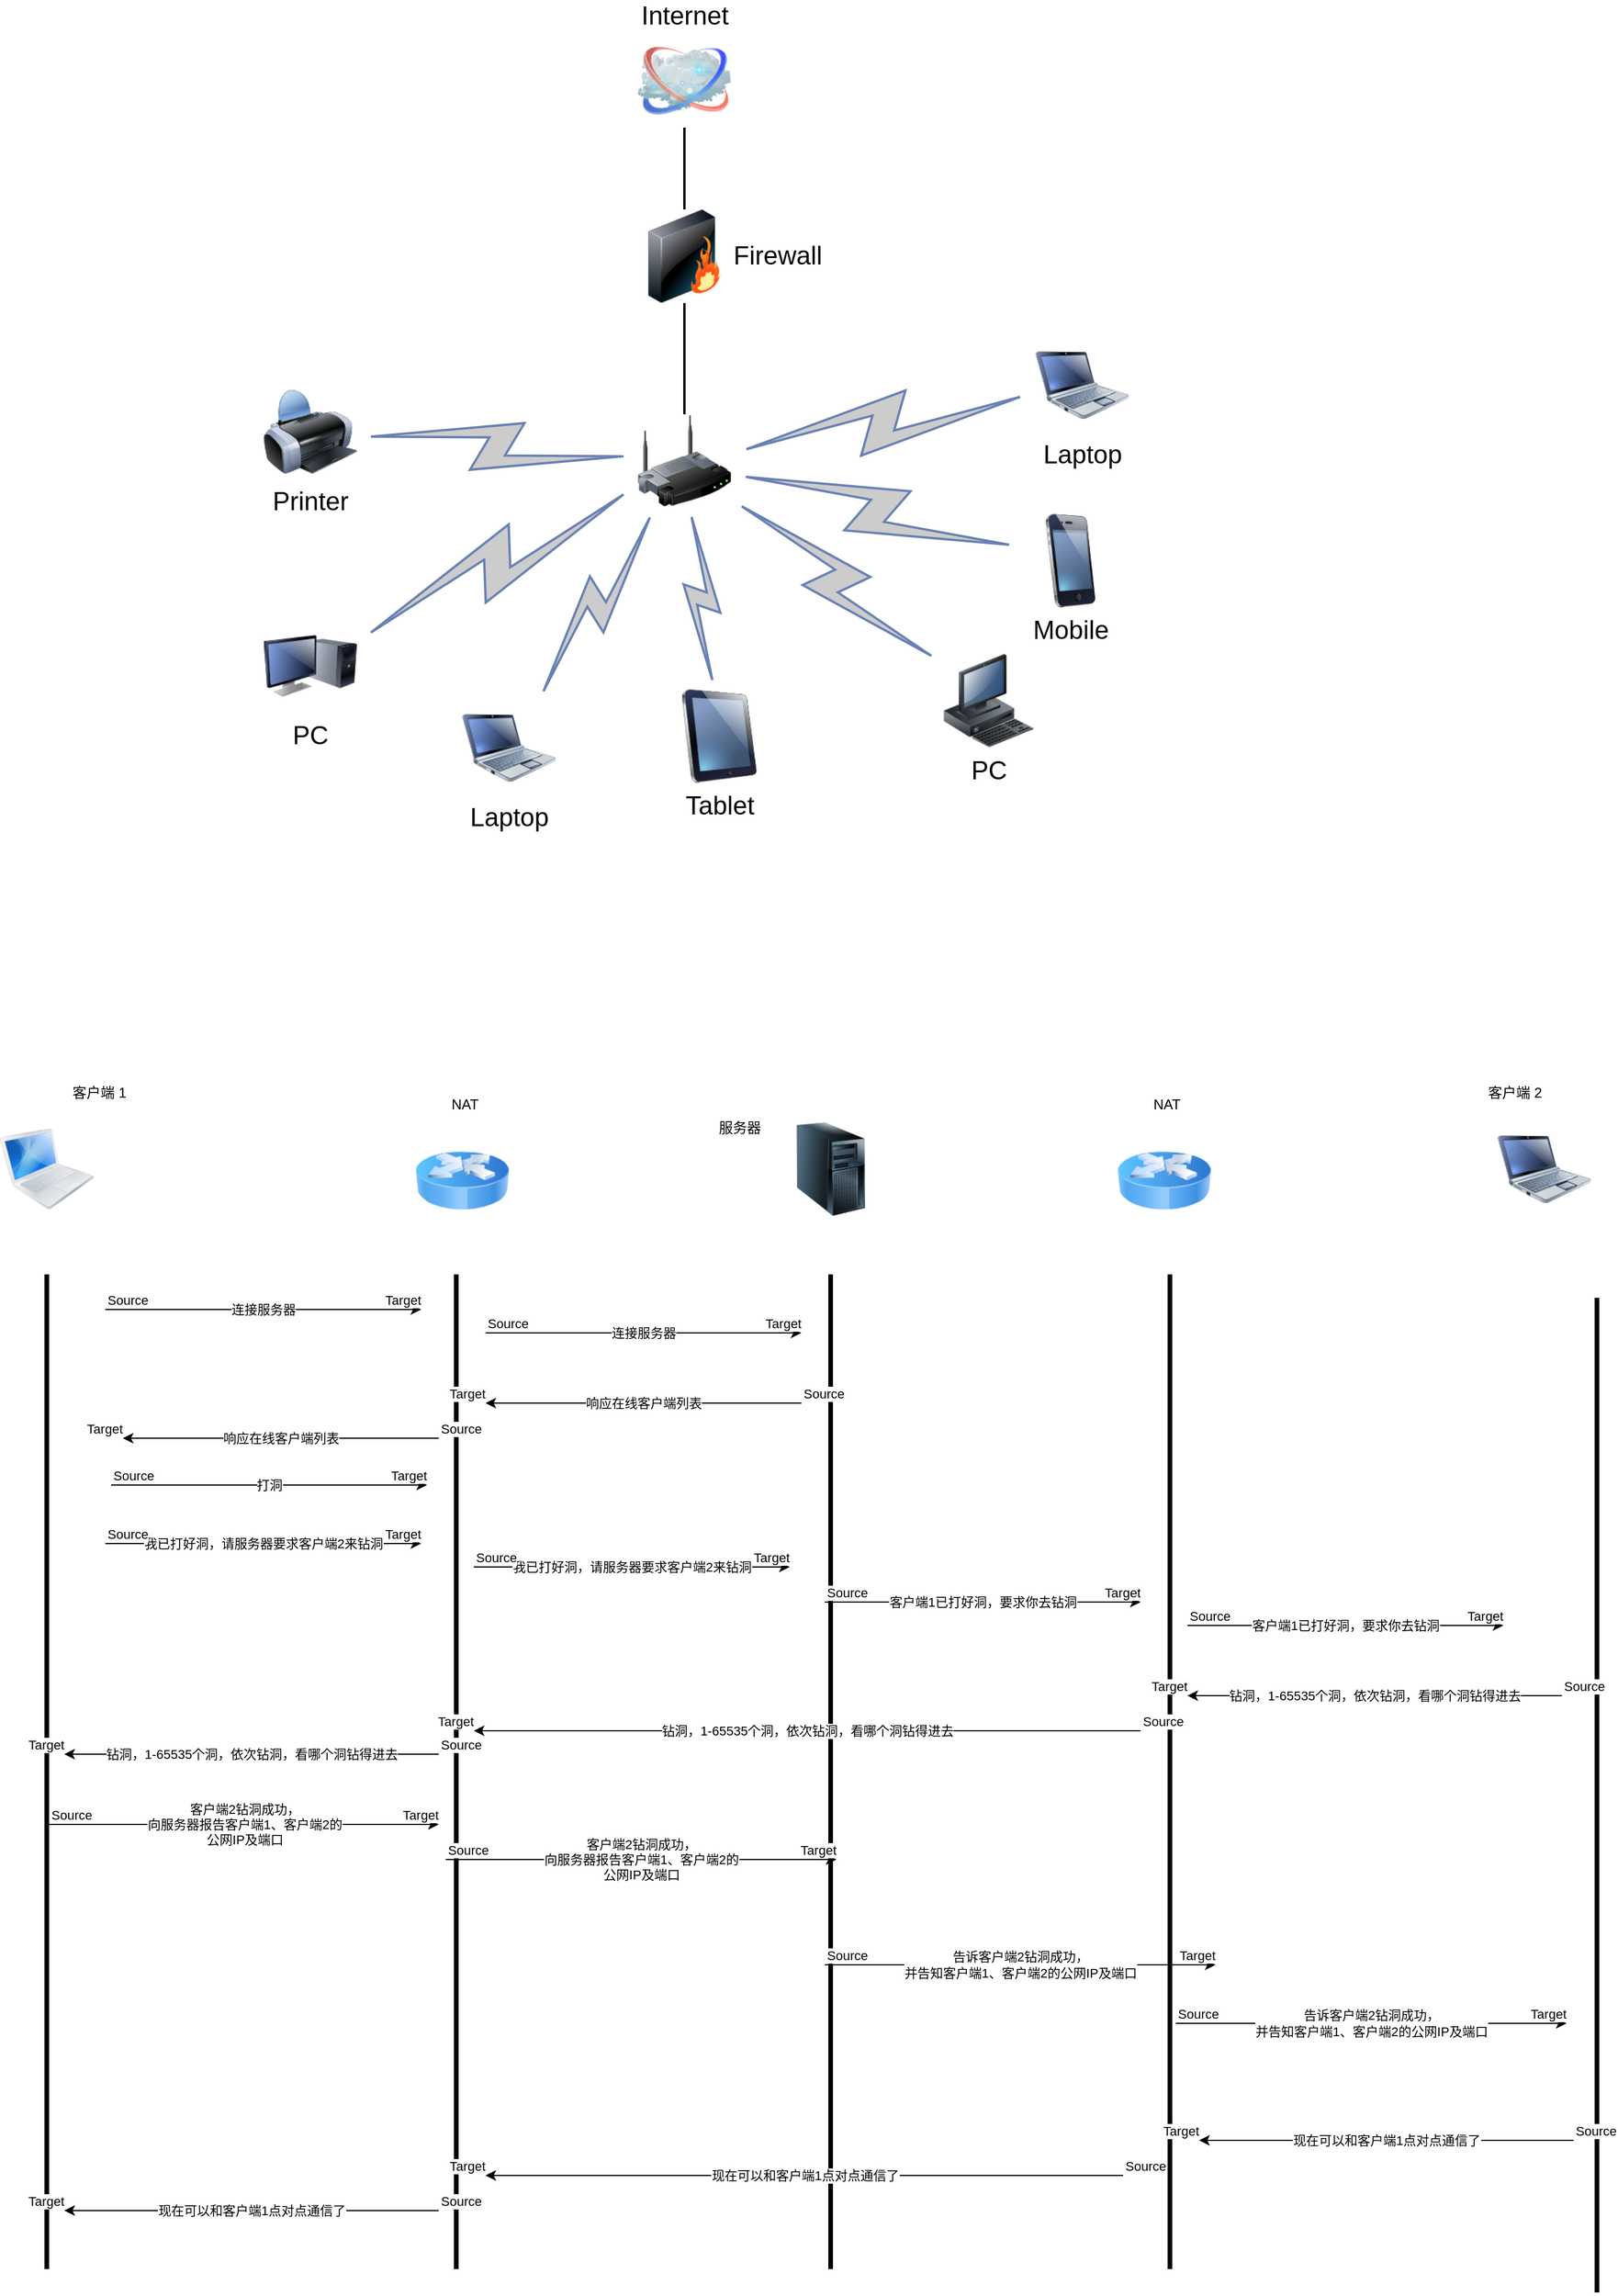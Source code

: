 <mxfile version="15.7.3" type="github">
  <diagram name="Page-1" id="55a83fd1-7818-8e21-69c5-c3457e3827bb">
    <mxGraphModel dx="2138" dy="579" grid="1" gridSize="10" guides="1" tooltips="1" connect="1" arrows="1" fold="1" page="1" pageScale="1" pageWidth="1100" pageHeight="850" background="none" math="0" shadow="0">
      <root>
        <mxCell id="0" />
        <mxCell id="1" parent="0" />
        <mxCell id="69ecfefc5c41e42c-18" style="edgeStyle=none;rounded=0;html=1;labelBackgroundColor=none;endArrow=none;strokeWidth=2;fontFamily=Verdana;fontSize=22" parent="1" source="69ecfefc5c41e42c-1" target="69ecfefc5c41e42c-3" edge="1">
          <mxGeometry relative="1" as="geometry" />
        </mxCell>
        <mxCell id="69ecfefc5c41e42c-1" value="" style="image;html=1;labelBackgroundColor=#ffffff;image=img/lib/clip_art/networking/Wireless_Router_128x128.png;rounded=1;shadow=0;comic=0;strokeWidth=2;fontSize=22" parent="1" vertex="1">
          <mxGeometry x="470" y="465" width="80" height="80" as="geometry" />
        </mxCell>
        <mxCell id="69ecfefc5c41e42c-2" value="Internet" style="image;html=1;labelBackgroundColor=#ffffff;image=img/lib/clip_art/networking/Cloud_128x128.png;rounded=1;shadow=0;comic=0;strokeWidth=2;fontSize=22;labelPosition=center;verticalLabelPosition=top;align=center;verticalAlign=bottom;" parent="1" vertex="1">
          <mxGeometry x="470" y="140" width="80" height="80" as="geometry" />
        </mxCell>
        <mxCell id="69ecfefc5c41e42c-19" style="edgeStyle=none;rounded=0;html=1;labelBackgroundColor=none;endArrow=none;strokeWidth=2;fontFamily=Verdana;fontSize=22" parent="1" source="69ecfefc5c41e42c-3" target="69ecfefc5c41e42c-2" edge="1">
          <mxGeometry relative="1" as="geometry" />
        </mxCell>
        <mxCell id="69ecfefc5c41e42c-3" value="Firewall" style="image;html=1;labelBackgroundColor=#ffffff;image=img/lib/clip_art/networking/Firewall_128x128.png;rounded=1;shadow=0;comic=0;strokeWidth=2;fontSize=22;labelPosition=right;verticalLabelPosition=middle;align=left;verticalAlign=middle;" parent="1" vertex="1">
          <mxGeometry x="470" y="290" width="80" height="80" as="geometry" />
        </mxCell>
        <mxCell id="69ecfefc5c41e42c-4" value="Tablet" style="image;html=1;labelBackgroundColor=#ffffff;image=img/lib/clip_art/computers/iPad_128x128.png;rounded=1;shadow=0;comic=0;strokeWidth=2;fontSize=22" parent="1" vertex="1">
          <mxGeometry x="500" y="700" width="80" height="80" as="geometry" />
        </mxCell>
        <mxCell id="69ecfefc5c41e42c-5" value="PC" style="image;html=1;labelBackgroundColor=#ffffff;image=img/lib/clip_art/computers/Monitor_Tower_128x128.png;rounded=1;shadow=0;comic=0;strokeWidth=2;fontSize=22" parent="1" vertex="1">
          <mxGeometry x="150" y="640" width="80" height="80" as="geometry" />
        </mxCell>
        <mxCell id="69ecfefc5c41e42c-6" value="Printer" style="image;html=1;labelBackgroundColor=#ffffff;image=img/lib/clip_art/computers/Printer_128x128.png;rounded=1;shadow=0;comic=0;strokeWidth=2;fontSize=22" parent="1" vertex="1">
          <mxGeometry x="150" y="440" width="80" height="80" as="geometry" />
        </mxCell>
        <mxCell id="69ecfefc5c41e42c-7" value="PC" style="image;html=1;labelBackgroundColor=#ffffff;image=img/lib/clip_art/computers/Workstation_128x128.png;rounded=1;shadow=0;comic=0;strokeWidth=2;fontSize=22" parent="1" vertex="1">
          <mxGeometry x="730" y="670" width="80" height="80" as="geometry" />
        </mxCell>
        <mxCell id="69ecfefc5c41e42c-8" value="Mobile" style="image;html=1;labelBackgroundColor=#ffffff;image=img/lib/clip_art/telecommunication/iPhone_128x128.png;rounded=1;shadow=0;comic=0;strokeWidth=2;fontSize=22" parent="1" vertex="1">
          <mxGeometry x="800" y="550" width="80" height="80" as="geometry" />
        </mxCell>
        <mxCell id="69ecfefc5c41e42c-9" value="Laptop" style="image;html=1;labelBackgroundColor=#ffffff;image=img/lib/clip_art/computers/Netbook_128x128.png;rounded=1;shadow=0;comic=0;strokeColor=#000000;strokeWidth=2;fillColor=#FFFFFF;fontSize=22;fontColor=#000000;" parent="1" vertex="1">
          <mxGeometry x="810" y="400" width="80" height="80" as="geometry" />
        </mxCell>
        <mxCell id="69ecfefc5c41e42c-10" value="Laptop" style="image;html=1;labelBackgroundColor=#ffffff;image=img/lib/clip_art/computers/Netbook_128x128.png;rounded=1;shadow=0;comic=0;strokeWidth=2;fontSize=22" parent="1" vertex="1">
          <mxGeometry x="320" y="710" width="80" height="80" as="geometry" />
        </mxCell>
        <mxCell id="69ecfefc5c41e42c-11" value="" style="html=1;fillColor=#CCCCCC;strokeColor=#6881B3;gradientColor=none;gradientDirection=north;strokeWidth=2;shape=mxgraph.networks.comm_link_edge;html=1;labelBackgroundColor=none;endArrow=none;fontFamily=Verdana;fontSize=22;fontColor=#000000;" parent="1" source="69ecfefc5c41e42c-6" target="69ecfefc5c41e42c-1" edge="1">
          <mxGeometry width="100" height="100" relative="1" as="geometry">
            <mxPoint x="300" y="390" as="sourcePoint" />
            <mxPoint x="400" y="290" as="targetPoint" />
          </mxGeometry>
        </mxCell>
        <mxCell id="69ecfefc5c41e42c-12" value="" style="html=1;fillColor=#CCCCCC;strokeColor=#6881B3;gradientColor=none;gradientDirection=north;strokeWidth=2;shape=mxgraph.networks.comm_link_edge;html=1;labelBackgroundColor=none;endArrow=none;fontFamily=Verdana;fontSize=22;fontColor=#000000;fontStyle=1" parent="1" source="69ecfefc5c41e42c-5" target="69ecfefc5c41e42c-1" edge="1">
          <mxGeometry width="100" height="100" relative="1" as="geometry">
            <mxPoint x="320" y="481.957" as="sourcePoint" />
            <mxPoint x="470" y="508.043" as="targetPoint" />
          </mxGeometry>
        </mxCell>
        <mxCell id="69ecfefc5c41e42c-13" value="" style="html=1;fillColor=#CCCCCC;strokeColor=#6881B3;gradientColor=none;gradientDirection=north;strokeWidth=2;shape=mxgraph.networks.comm_link_edge;html=1;labelBackgroundColor=none;endArrow=none;fontFamily=Verdana;fontSize=22;fontColor=#000000;" parent="1" source="69ecfefc5c41e42c-10" target="69ecfefc5c41e42c-1" edge="1">
          <mxGeometry width="100" height="100" relative="1" as="geometry">
            <mxPoint x="330" y="491.957" as="sourcePoint" />
            <mxPoint x="480" y="518.043" as="targetPoint" />
          </mxGeometry>
        </mxCell>
        <mxCell id="69ecfefc5c41e42c-14" value="" style="html=1;fillColor=#CCCCCC;strokeColor=#6881B3;gradientColor=none;gradientDirection=north;strokeWidth=2;shape=mxgraph.networks.comm_link_edge;html=1;labelBackgroundColor=none;endArrow=none;fontFamily=Verdana;fontSize=22;fontColor=#000000;" parent="1" source="69ecfefc5c41e42c-4" target="69ecfefc5c41e42c-1" edge="1">
          <mxGeometry width="100" height="100" relative="1" as="geometry">
            <mxPoint x="340" y="501.957" as="sourcePoint" />
            <mxPoint x="490" y="528.043" as="targetPoint" />
          </mxGeometry>
        </mxCell>
        <mxCell id="69ecfefc5c41e42c-15" value="" style="html=1;fillColor=#CCCCCC;strokeColor=#6881B3;gradientColor=none;gradientDirection=north;strokeWidth=2;shape=mxgraph.networks.comm_link_edge;html=1;labelBackgroundColor=none;endArrow=none;fontFamily=Verdana;fontSize=22;fontColor=#000000;" parent="1" source="69ecfefc5c41e42c-7" target="69ecfefc5c41e42c-1" edge="1">
          <mxGeometry width="100" height="100" relative="1" as="geometry">
            <mxPoint x="350" y="511.957" as="sourcePoint" />
            <mxPoint x="500" y="538.043" as="targetPoint" />
          </mxGeometry>
        </mxCell>
        <mxCell id="69ecfefc5c41e42c-16" value="" style="html=1;fillColor=#CCCCCC;strokeColor=#6881B3;gradientColor=none;gradientDirection=north;strokeWidth=2;shape=mxgraph.networks.comm_link_edge;html=1;labelBackgroundColor=none;endArrow=none;fontFamily=Verdana;fontSize=22;fontColor=#000000;" parent="1" source="69ecfefc5c41e42c-8" target="69ecfefc5c41e42c-1" edge="1">
          <mxGeometry width="100" height="100" relative="1" as="geometry">
            <mxPoint x="360" y="521.957" as="sourcePoint" />
            <mxPoint x="510" y="548.043" as="targetPoint" />
          </mxGeometry>
        </mxCell>
        <mxCell id="69ecfefc5c41e42c-17" value="" style="html=1;fillColor=#CCCCCC;strokeColor=#6881B3;gradientColor=none;gradientDirection=north;strokeWidth=2;shape=mxgraph.networks.comm_link_edge;html=1;labelBackgroundColor=none;endArrow=none;fontFamily=Verdana;fontSize=22;fontColor=#000000;" parent="1" source="69ecfefc5c41e42c-9" target="69ecfefc5c41e42c-1" edge="1">
          <mxGeometry width="100" height="100" relative="1" as="geometry">
            <mxPoint x="370" y="531.957" as="sourcePoint" />
            <mxPoint x="520" y="558.043" as="targetPoint" />
          </mxGeometry>
        </mxCell>
        <mxCell id="Lv90qYV1EOB2ra-l5W6n-3" value="" style="line;strokeWidth=4;direction=south;html=1;perimeter=backbonePerimeter;points=[];outlineConnect=0;" vertex="1" parent="1">
          <mxGeometry x="310" y="1200" width="10" height="850" as="geometry" />
        </mxCell>
        <mxCell id="Lv90qYV1EOB2ra-l5W6n-4" value="" style="line;strokeWidth=4;direction=south;html=1;perimeter=backbonePerimeter;points=[];outlineConnect=0;" vertex="1" parent="1">
          <mxGeometry x="630" y="1200" width="10" height="850" as="geometry" />
        </mxCell>
        <mxCell id="Lv90qYV1EOB2ra-l5W6n-5" value="" style="line;strokeWidth=4;direction=south;html=1;perimeter=backbonePerimeter;points=[];outlineConnect=0;" vertex="1" parent="1">
          <mxGeometry x="920" y="1200" width="10" height="850" as="geometry" />
        </mxCell>
        <mxCell id="Lv90qYV1EOB2ra-l5W6n-6" value="" style="image;html=1;image=img/lib/clip_art/computers/Server_Tower_128x128.png" vertex="1" parent="1">
          <mxGeometry x="595" y="1070" width="80" height="80" as="geometry" />
        </mxCell>
        <mxCell id="Lv90qYV1EOB2ra-l5W6n-7" value="" style="image;html=1;image=img/lib/clip_art/computers/MacBook_128x128.png" vertex="1" parent="1">
          <mxGeometry x="-75" y="1070" width="80" height="80" as="geometry" />
        </mxCell>
        <mxCell id="Lv90qYV1EOB2ra-l5W6n-8" value="" style="image;html=1;image=img/lib/clip_art/computers/Netbook_128x128.png" vertex="1" parent="1">
          <mxGeometry x="1205" y="1070" width="80" height="80" as="geometry" />
        </mxCell>
        <mxCell id="Lv90qYV1EOB2ra-l5W6n-9" value="服务&lt;span style=&quot;color: rgba(0 , 0 , 0 , 0) ; font-family: monospace ; font-size: 0px&quot;&gt;3CmxGraphModel%3E%3Croot%3E%3CmxCell%20id%3D%220%22%2F%3E%3CmxCell%20id%3D%221%22%20parent%3D%220%22%2F%3E%3CmxCell%20id%3D%222%22%20value%3D%22%22%20style%3D%22line%3BstrokeWidth%3D4%3Bdirection%3Dsouth%3Bhtml%3D1%3Bperimeter%3DbackbonePerimeter%3Bpoints%3D%5B%5D%3BoutlineConnect%3D0%3B%22%20vertex%3D%221%22%20parent%3D%221%22%3E%3CmxGeometry%20x%3D%22330%22%20y%3D%221000%22%20width%3D%2210%22%20height%3D%22850%22%20as%3D%22geometry%22%2F%3E%3C%2FmxCell%3E%3C%2Froot%3E%3C%2FmxGraphModel%3E&lt;/span&gt;器" style="text;html=1;strokeColor=none;fillColor=none;align=center;verticalAlign=middle;whiteSpace=wrap;rounded=0;" vertex="1" parent="1">
          <mxGeometry x="520" y="1060" width="75" height="30" as="geometry" />
        </mxCell>
        <mxCell id="Lv90qYV1EOB2ra-l5W6n-10" value="客户端 1" style="text;html=1;strokeColor=none;fillColor=none;align=center;verticalAlign=middle;whiteSpace=wrap;rounded=0;" vertex="1" parent="1">
          <mxGeometry x="-20" y="1030" width="60" height="30" as="geometry" />
        </mxCell>
        <mxCell id="Lv90qYV1EOB2ra-l5W6n-11" value="客户端 2" style="text;html=1;strokeColor=none;fillColor=none;align=center;verticalAlign=middle;whiteSpace=wrap;rounded=0;" vertex="1" parent="1">
          <mxGeometry x="1190" y="1030" width="60" height="30" as="geometry" />
        </mxCell>
        <mxCell id="Lv90qYV1EOB2ra-l5W6n-12" value="" style="endArrow=classic;html=1;rounded=0;" edge="1" parent="1">
          <mxGeometry relative="1" as="geometry">
            <mxPoint x="340" y="1250" as="sourcePoint" />
            <mxPoint x="610" y="1250" as="targetPoint" />
          </mxGeometry>
        </mxCell>
        <mxCell id="Lv90qYV1EOB2ra-l5W6n-13" value="连接服务器" style="edgeLabel;resizable=0;html=1;align=center;verticalAlign=middle;" connectable="0" vertex="1" parent="Lv90qYV1EOB2ra-l5W6n-12">
          <mxGeometry relative="1" as="geometry" />
        </mxCell>
        <mxCell id="Lv90qYV1EOB2ra-l5W6n-14" value="Source" style="edgeLabel;resizable=0;html=1;align=left;verticalAlign=bottom;" connectable="0" vertex="1" parent="Lv90qYV1EOB2ra-l5W6n-12">
          <mxGeometry x="-1" relative="1" as="geometry" />
        </mxCell>
        <mxCell id="Lv90qYV1EOB2ra-l5W6n-15" value="Target" style="edgeLabel;resizable=0;html=1;align=right;verticalAlign=bottom;" connectable="0" vertex="1" parent="Lv90qYV1EOB2ra-l5W6n-12">
          <mxGeometry x="1" relative="1" as="geometry" />
        </mxCell>
        <mxCell id="Lv90qYV1EOB2ra-l5W6n-16" value="" style="line;strokeWidth=4;direction=south;html=1;perimeter=backbonePerimeter;points=[];outlineConnect=0;" vertex="1" parent="1">
          <mxGeometry x="-40" y="1200" width="10" height="850" as="geometry" />
        </mxCell>
        <mxCell id="Lv90qYV1EOB2ra-l5W6n-17" value="" style="line;strokeWidth=4;direction=south;html=1;perimeter=backbonePerimeter;points=[];outlineConnect=0;" vertex="1" parent="1">
          <mxGeometry x="1285" y="1220" width="10" height="850" as="geometry" />
        </mxCell>
        <mxCell id="Lv90qYV1EOB2ra-l5W6n-18" value="" style="image;html=1;image=img/lib/clip_art/networking/Router_Icon_128x128.png" vertex="1" parent="1">
          <mxGeometry x="280" y="1080" width="80" height="80" as="geometry" />
        </mxCell>
        <mxCell id="Lv90qYV1EOB2ra-l5W6n-19" value="" style="image;html=1;image=img/lib/clip_art/networking/Router_Icon_128x128.png" vertex="1" parent="1">
          <mxGeometry x="880" y="1080" width="80" height="80" as="geometry" />
        </mxCell>
        <mxCell id="Lv90qYV1EOB2ra-l5W6n-20" value="NAT" style="text;html=1;strokeColor=none;fillColor=none;align=center;verticalAlign=middle;whiteSpace=wrap;rounded=0;" vertex="1" parent="1">
          <mxGeometry x="285" y="1040" width="75" height="30" as="geometry" />
        </mxCell>
        <mxCell id="Lv90qYV1EOB2ra-l5W6n-21" value="NAT" style="text;html=1;strokeColor=none;fillColor=none;align=center;verticalAlign=middle;whiteSpace=wrap;rounded=0;" vertex="1" parent="1">
          <mxGeometry x="885" y="1040" width="75" height="30" as="geometry" />
        </mxCell>
        <mxCell id="Lv90qYV1EOB2ra-l5W6n-22" value="" style="endArrow=classic;html=1;rounded=0;" edge="1" parent="1">
          <mxGeometry relative="1" as="geometry">
            <mxPoint x="15" y="1230" as="sourcePoint" />
            <mxPoint x="285" y="1230" as="targetPoint" />
          </mxGeometry>
        </mxCell>
        <mxCell id="Lv90qYV1EOB2ra-l5W6n-23" value="连接服务器" style="edgeLabel;resizable=0;html=1;align=center;verticalAlign=middle;" connectable="0" vertex="1" parent="Lv90qYV1EOB2ra-l5W6n-22">
          <mxGeometry relative="1" as="geometry" />
        </mxCell>
        <mxCell id="Lv90qYV1EOB2ra-l5W6n-24" value="Source" style="edgeLabel;resizable=0;html=1;align=left;verticalAlign=bottom;" connectable="0" vertex="1" parent="Lv90qYV1EOB2ra-l5W6n-22">
          <mxGeometry x="-1" relative="1" as="geometry" />
        </mxCell>
        <mxCell id="Lv90qYV1EOB2ra-l5W6n-25" value="Target" style="edgeLabel;resizable=0;html=1;align=right;verticalAlign=bottom;" connectable="0" vertex="1" parent="Lv90qYV1EOB2ra-l5W6n-22">
          <mxGeometry x="1" relative="1" as="geometry" />
        </mxCell>
        <mxCell id="Lv90qYV1EOB2ra-l5W6n-30" value="" style="endArrow=classic;html=1;rounded=0;" edge="1" parent="1">
          <mxGeometry relative="1" as="geometry">
            <mxPoint x="610" y="1310" as="sourcePoint" />
            <mxPoint x="340" y="1310" as="targetPoint" />
          </mxGeometry>
        </mxCell>
        <mxCell id="Lv90qYV1EOB2ra-l5W6n-31" value="响应在线客户端列表" style="edgeLabel;resizable=0;html=1;align=center;verticalAlign=middle;" connectable="0" vertex="1" parent="Lv90qYV1EOB2ra-l5W6n-30">
          <mxGeometry relative="1" as="geometry" />
        </mxCell>
        <mxCell id="Lv90qYV1EOB2ra-l5W6n-32" value="Source" style="edgeLabel;resizable=0;html=1;align=left;verticalAlign=bottom;" connectable="0" vertex="1" parent="Lv90qYV1EOB2ra-l5W6n-30">
          <mxGeometry x="-1" relative="1" as="geometry" />
        </mxCell>
        <mxCell id="Lv90qYV1EOB2ra-l5W6n-33" value="Target" style="edgeLabel;resizable=0;html=1;align=right;verticalAlign=bottom;" connectable="0" vertex="1" parent="Lv90qYV1EOB2ra-l5W6n-30">
          <mxGeometry x="1" relative="1" as="geometry" />
        </mxCell>
        <mxCell id="Lv90qYV1EOB2ra-l5W6n-34" value="" style="endArrow=classic;html=1;rounded=0;" edge="1" parent="1">
          <mxGeometry relative="1" as="geometry">
            <mxPoint x="300" y="1340" as="sourcePoint" />
            <mxPoint x="30" y="1340" as="targetPoint" />
          </mxGeometry>
        </mxCell>
        <mxCell id="Lv90qYV1EOB2ra-l5W6n-35" value="响应在线客户端列表" style="edgeLabel;resizable=0;html=1;align=center;verticalAlign=middle;" connectable="0" vertex="1" parent="Lv90qYV1EOB2ra-l5W6n-34">
          <mxGeometry relative="1" as="geometry" />
        </mxCell>
        <mxCell id="Lv90qYV1EOB2ra-l5W6n-36" value="Source" style="edgeLabel;resizable=0;html=1;align=left;verticalAlign=bottom;" connectable="0" vertex="1" parent="Lv90qYV1EOB2ra-l5W6n-34">
          <mxGeometry x="-1" relative="1" as="geometry" />
        </mxCell>
        <mxCell id="Lv90qYV1EOB2ra-l5W6n-37" value="Target" style="edgeLabel;resizable=0;html=1;align=right;verticalAlign=bottom;" connectable="0" vertex="1" parent="Lv90qYV1EOB2ra-l5W6n-34">
          <mxGeometry x="1" relative="1" as="geometry" />
        </mxCell>
        <mxCell id="Lv90qYV1EOB2ra-l5W6n-38" value="" style="endArrow=classic;html=1;rounded=0;" edge="1" parent="1">
          <mxGeometry relative="1" as="geometry">
            <mxPoint x="15" y="1430" as="sourcePoint" />
            <mxPoint x="285" y="1430" as="targetPoint" />
          </mxGeometry>
        </mxCell>
        <mxCell id="Lv90qYV1EOB2ra-l5W6n-39" value="我已打好洞，请服务器要求客户端2来钻洞" style="edgeLabel;resizable=0;html=1;align=center;verticalAlign=middle;" connectable="0" vertex="1" parent="Lv90qYV1EOB2ra-l5W6n-38">
          <mxGeometry relative="1" as="geometry" />
        </mxCell>
        <mxCell id="Lv90qYV1EOB2ra-l5W6n-40" value="Source" style="edgeLabel;resizable=0;html=1;align=left;verticalAlign=bottom;" connectable="0" vertex="1" parent="Lv90qYV1EOB2ra-l5W6n-38">
          <mxGeometry x="-1" relative="1" as="geometry" />
        </mxCell>
        <mxCell id="Lv90qYV1EOB2ra-l5W6n-41" value="Target" style="edgeLabel;resizable=0;html=1;align=right;verticalAlign=bottom;" connectable="0" vertex="1" parent="Lv90qYV1EOB2ra-l5W6n-38">
          <mxGeometry x="1" relative="1" as="geometry" />
        </mxCell>
        <mxCell id="Lv90qYV1EOB2ra-l5W6n-42" value="" style="endArrow=classic;html=1;rounded=0;" edge="1" parent="1">
          <mxGeometry relative="1" as="geometry">
            <mxPoint x="20" y="1380" as="sourcePoint" />
            <mxPoint x="290" y="1380" as="targetPoint" />
          </mxGeometry>
        </mxCell>
        <mxCell id="Lv90qYV1EOB2ra-l5W6n-43" value="打洞" style="edgeLabel;resizable=0;html=1;align=center;verticalAlign=middle;" connectable="0" vertex="1" parent="Lv90qYV1EOB2ra-l5W6n-42">
          <mxGeometry relative="1" as="geometry" />
        </mxCell>
        <mxCell id="Lv90qYV1EOB2ra-l5W6n-44" value="Source" style="edgeLabel;resizable=0;html=1;align=left;verticalAlign=bottom;" connectable="0" vertex="1" parent="Lv90qYV1EOB2ra-l5W6n-42">
          <mxGeometry x="-1" relative="1" as="geometry" />
        </mxCell>
        <mxCell id="Lv90qYV1EOB2ra-l5W6n-45" value="Target" style="edgeLabel;resizable=0;html=1;align=right;verticalAlign=bottom;" connectable="0" vertex="1" parent="Lv90qYV1EOB2ra-l5W6n-42">
          <mxGeometry x="1" relative="1" as="geometry" />
        </mxCell>
        <mxCell id="Lv90qYV1EOB2ra-l5W6n-46" value="" style="endArrow=classic;html=1;rounded=0;" edge="1" parent="1">
          <mxGeometry relative="1" as="geometry">
            <mxPoint x="330" y="1450" as="sourcePoint" />
            <mxPoint x="600" y="1450" as="targetPoint" />
          </mxGeometry>
        </mxCell>
        <mxCell id="Lv90qYV1EOB2ra-l5W6n-47" value="我已打好洞，请服务器要求客户端2来钻洞" style="edgeLabel;resizable=0;html=1;align=center;verticalAlign=middle;" connectable="0" vertex="1" parent="Lv90qYV1EOB2ra-l5W6n-46">
          <mxGeometry relative="1" as="geometry" />
        </mxCell>
        <mxCell id="Lv90qYV1EOB2ra-l5W6n-48" value="Source" style="edgeLabel;resizable=0;html=1;align=left;verticalAlign=bottom;" connectable="0" vertex="1" parent="Lv90qYV1EOB2ra-l5W6n-46">
          <mxGeometry x="-1" relative="1" as="geometry" />
        </mxCell>
        <mxCell id="Lv90qYV1EOB2ra-l5W6n-49" value="Target" style="edgeLabel;resizable=0;html=1;align=right;verticalAlign=bottom;" connectable="0" vertex="1" parent="Lv90qYV1EOB2ra-l5W6n-46">
          <mxGeometry x="1" relative="1" as="geometry" />
        </mxCell>
        <mxCell id="Lv90qYV1EOB2ra-l5W6n-50" value="" style="endArrow=classic;html=1;rounded=0;" edge="1" parent="1">
          <mxGeometry relative="1" as="geometry">
            <mxPoint x="630" y="1480" as="sourcePoint" />
            <mxPoint x="900" y="1480" as="targetPoint" />
          </mxGeometry>
        </mxCell>
        <mxCell id="Lv90qYV1EOB2ra-l5W6n-51" value="客户端1已打好洞，要求你去钻洞" style="edgeLabel;resizable=0;html=1;align=center;verticalAlign=middle;" connectable="0" vertex="1" parent="Lv90qYV1EOB2ra-l5W6n-50">
          <mxGeometry relative="1" as="geometry" />
        </mxCell>
        <mxCell id="Lv90qYV1EOB2ra-l5W6n-52" value="Source" style="edgeLabel;resizable=0;html=1;align=left;verticalAlign=bottom;" connectable="0" vertex="1" parent="Lv90qYV1EOB2ra-l5W6n-50">
          <mxGeometry x="-1" relative="1" as="geometry" />
        </mxCell>
        <mxCell id="Lv90qYV1EOB2ra-l5W6n-53" value="Target" style="edgeLabel;resizable=0;html=1;align=right;verticalAlign=bottom;" connectable="0" vertex="1" parent="Lv90qYV1EOB2ra-l5W6n-50">
          <mxGeometry x="1" relative="1" as="geometry" />
        </mxCell>
        <mxCell id="Lv90qYV1EOB2ra-l5W6n-54" value="" style="endArrow=classic;html=1;rounded=0;" edge="1" parent="1">
          <mxGeometry relative="1" as="geometry">
            <mxPoint x="940" y="1500" as="sourcePoint" />
            <mxPoint x="1210" y="1500" as="targetPoint" />
          </mxGeometry>
        </mxCell>
        <mxCell id="Lv90qYV1EOB2ra-l5W6n-55" value="客户端1已打好洞，要求你去钻洞" style="edgeLabel;resizable=0;html=1;align=center;verticalAlign=middle;" connectable="0" vertex="1" parent="Lv90qYV1EOB2ra-l5W6n-54">
          <mxGeometry relative="1" as="geometry" />
        </mxCell>
        <mxCell id="Lv90qYV1EOB2ra-l5W6n-56" value="Source" style="edgeLabel;resizable=0;html=1;align=left;verticalAlign=bottom;" connectable="0" vertex="1" parent="Lv90qYV1EOB2ra-l5W6n-54">
          <mxGeometry x="-1" relative="1" as="geometry" />
        </mxCell>
        <mxCell id="Lv90qYV1EOB2ra-l5W6n-57" value="Target" style="edgeLabel;resizable=0;html=1;align=right;verticalAlign=bottom;" connectable="0" vertex="1" parent="Lv90qYV1EOB2ra-l5W6n-54">
          <mxGeometry x="1" relative="1" as="geometry" />
        </mxCell>
        <mxCell id="Lv90qYV1EOB2ra-l5W6n-58" value="" style="endArrow=classic;html=1;rounded=0;" edge="1" parent="1">
          <mxGeometry relative="1" as="geometry">
            <mxPoint x="1260" y="1560" as="sourcePoint" />
            <mxPoint x="940" y="1560" as="targetPoint" />
          </mxGeometry>
        </mxCell>
        <mxCell id="Lv90qYV1EOB2ra-l5W6n-59" value="钻洞，1-65535个洞，依次钻洞，看哪个洞钻得进去" style="edgeLabel;resizable=0;html=1;align=center;verticalAlign=middle;" connectable="0" vertex="1" parent="Lv90qYV1EOB2ra-l5W6n-58">
          <mxGeometry relative="1" as="geometry" />
        </mxCell>
        <mxCell id="Lv90qYV1EOB2ra-l5W6n-60" value="Source" style="edgeLabel;resizable=0;html=1;align=left;verticalAlign=bottom;" connectable="0" vertex="1" parent="Lv90qYV1EOB2ra-l5W6n-58">
          <mxGeometry x="-1" relative="1" as="geometry" />
        </mxCell>
        <mxCell id="Lv90qYV1EOB2ra-l5W6n-61" value="Target" style="edgeLabel;resizable=0;html=1;align=right;verticalAlign=bottom;" connectable="0" vertex="1" parent="Lv90qYV1EOB2ra-l5W6n-58">
          <mxGeometry x="1" relative="1" as="geometry" />
        </mxCell>
        <mxCell id="Lv90qYV1EOB2ra-l5W6n-62" value="" style="endArrow=classic;html=1;rounded=0;" edge="1" parent="1">
          <mxGeometry relative="1" as="geometry">
            <mxPoint x="900" y="1590" as="sourcePoint" />
            <mxPoint x="330" y="1590" as="targetPoint" />
          </mxGeometry>
        </mxCell>
        <mxCell id="Lv90qYV1EOB2ra-l5W6n-63" value="钻洞，1-65535个洞，依次钻洞，看哪个洞钻得进去" style="edgeLabel;resizable=0;html=1;align=center;verticalAlign=middle;" connectable="0" vertex="1" parent="Lv90qYV1EOB2ra-l5W6n-62">
          <mxGeometry relative="1" as="geometry" />
        </mxCell>
        <mxCell id="Lv90qYV1EOB2ra-l5W6n-64" value="Source" style="edgeLabel;resizable=0;html=1;align=left;verticalAlign=bottom;" connectable="0" vertex="1" parent="Lv90qYV1EOB2ra-l5W6n-62">
          <mxGeometry x="-1" relative="1" as="geometry" />
        </mxCell>
        <mxCell id="Lv90qYV1EOB2ra-l5W6n-65" value="Target" style="edgeLabel;resizable=0;html=1;align=right;verticalAlign=bottom;" connectable="0" vertex="1" parent="Lv90qYV1EOB2ra-l5W6n-62">
          <mxGeometry x="1" relative="1" as="geometry" />
        </mxCell>
        <mxCell id="Lv90qYV1EOB2ra-l5W6n-66" value="" style="endArrow=classic;html=1;rounded=0;" edge="1" parent="1">
          <mxGeometry relative="1" as="geometry">
            <mxPoint x="300" y="1610" as="sourcePoint" />
            <mxPoint x="-20" y="1610" as="targetPoint" />
          </mxGeometry>
        </mxCell>
        <mxCell id="Lv90qYV1EOB2ra-l5W6n-67" value="钻洞，1-65535个洞，依次钻洞，看哪个洞钻得进去" style="edgeLabel;resizable=0;html=1;align=center;verticalAlign=middle;" connectable="0" vertex="1" parent="Lv90qYV1EOB2ra-l5W6n-66">
          <mxGeometry relative="1" as="geometry" />
        </mxCell>
        <mxCell id="Lv90qYV1EOB2ra-l5W6n-68" value="Source" style="edgeLabel;resizable=0;html=1;align=left;verticalAlign=bottom;" connectable="0" vertex="1" parent="Lv90qYV1EOB2ra-l5W6n-66">
          <mxGeometry x="-1" relative="1" as="geometry" />
        </mxCell>
        <mxCell id="Lv90qYV1EOB2ra-l5W6n-69" value="Target" style="edgeLabel;resizable=0;html=1;align=right;verticalAlign=bottom;" connectable="0" vertex="1" parent="Lv90qYV1EOB2ra-l5W6n-66">
          <mxGeometry x="1" relative="1" as="geometry" />
        </mxCell>
        <mxCell id="Lv90qYV1EOB2ra-l5W6n-70" value="" style="endArrow=classic;html=1;rounded=0;" edge="1" parent="1" source="Lv90qYV1EOB2ra-l5W6n-16">
          <mxGeometry relative="1" as="geometry">
            <mxPoint x="-10" y="1670" as="sourcePoint" />
            <mxPoint x="300" y="1670" as="targetPoint" />
          </mxGeometry>
        </mxCell>
        <mxCell id="Lv90qYV1EOB2ra-l5W6n-71" value="客户端2钻洞成功，&lt;br&gt;向服务器报告客户端1、客户端2的&lt;br&gt;公网IP及端口" style="edgeLabel;resizable=0;html=1;align=center;verticalAlign=middle;" connectable="0" vertex="1" parent="Lv90qYV1EOB2ra-l5W6n-70">
          <mxGeometry relative="1" as="geometry" />
        </mxCell>
        <mxCell id="Lv90qYV1EOB2ra-l5W6n-72" value="Source" style="edgeLabel;resizable=0;html=1;align=left;verticalAlign=bottom;" connectable="0" vertex="1" parent="Lv90qYV1EOB2ra-l5W6n-70">
          <mxGeometry x="-1" relative="1" as="geometry" />
        </mxCell>
        <mxCell id="Lv90qYV1EOB2ra-l5W6n-73" value="Target" style="edgeLabel;resizable=0;html=1;align=right;verticalAlign=bottom;" connectable="0" vertex="1" parent="Lv90qYV1EOB2ra-l5W6n-70">
          <mxGeometry x="1" relative="1" as="geometry" />
        </mxCell>
        <mxCell id="Lv90qYV1EOB2ra-l5W6n-74" value="" style="endArrow=classic;html=1;rounded=0;" edge="1" parent="1">
          <mxGeometry relative="1" as="geometry">
            <mxPoint x="306" y="1700" as="sourcePoint" />
            <mxPoint x="640" y="1700" as="targetPoint" />
          </mxGeometry>
        </mxCell>
        <mxCell id="Lv90qYV1EOB2ra-l5W6n-75" value="客户端2钻洞成功，&lt;br&gt;向服务器报告客户端1、客户端2的&lt;br&gt;公网IP及端口" style="edgeLabel;resizable=0;html=1;align=center;verticalAlign=middle;" connectable="0" vertex="1" parent="Lv90qYV1EOB2ra-l5W6n-74">
          <mxGeometry relative="1" as="geometry" />
        </mxCell>
        <mxCell id="Lv90qYV1EOB2ra-l5W6n-76" value="Source" style="edgeLabel;resizable=0;html=1;align=left;verticalAlign=bottom;" connectable="0" vertex="1" parent="Lv90qYV1EOB2ra-l5W6n-74">
          <mxGeometry x="-1" relative="1" as="geometry" />
        </mxCell>
        <mxCell id="Lv90qYV1EOB2ra-l5W6n-77" value="Target" style="edgeLabel;resizable=0;html=1;align=right;verticalAlign=bottom;" connectable="0" vertex="1" parent="Lv90qYV1EOB2ra-l5W6n-74">
          <mxGeometry x="1" relative="1" as="geometry" />
        </mxCell>
        <mxCell id="Lv90qYV1EOB2ra-l5W6n-78" value="" style="endArrow=classic;html=1;rounded=0;" edge="1" parent="1">
          <mxGeometry relative="1" as="geometry">
            <mxPoint x="630" y="1790" as="sourcePoint" />
            <mxPoint x="964" y="1790" as="targetPoint" />
          </mxGeometry>
        </mxCell>
        <mxCell id="Lv90qYV1EOB2ra-l5W6n-79" value="告诉客户端2钻洞成功，&lt;br&gt;并告知客户端1、客户端2的公网IP及端口" style="edgeLabel;resizable=0;html=1;align=center;verticalAlign=middle;" connectable="0" vertex="1" parent="Lv90qYV1EOB2ra-l5W6n-78">
          <mxGeometry relative="1" as="geometry" />
        </mxCell>
        <mxCell id="Lv90qYV1EOB2ra-l5W6n-80" value="Source" style="edgeLabel;resizable=0;html=1;align=left;verticalAlign=bottom;" connectable="0" vertex="1" parent="Lv90qYV1EOB2ra-l5W6n-78">
          <mxGeometry x="-1" relative="1" as="geometry" />
        </mxCell>
        <mxCell id="Lv90qYV1EOB2ra-l5W6n-81" value="Target" style="edgeLabel;resizable=0;html=1;align=right;verticalAlign=bottom;" connectable="0" vertex="1" parent="Lv90qYV1EOB2ra-l5W6n-78">
          <mxGeometry x="1" relative="1" as="geometry" />
        </mxCell>
        <mxCell id="Lv90qYV1EOB2ra-l5W6n-82" value="" style="endArrow=classic;html=1;rounded=0;" edge="1" parent="1">
          <mxGeometry relative="1" as="geometry">
            <mxPoint x="930" y="1840" as="sourcePoint" />
            <mxPoint x="1264" y="1840" as="targetPoint" />
          </mxGeometry>
        </mxCell>
        <mxCell id="Lv90qYV1EOB2ra-l5W6n-83" value="告诉客户端2钻洞成功，&lt;br&gt;并告知客户端1、客户端2的公网IP及端口" style="edgeLabel;resizable=0;html=1;align=center;verticalAlign=middle;" connectable="0" vertex="1" parent="Lv90qYV1EOB2ra-l5W6n-82">
          <mxGeometry relative="1" as="geometry" />
        </mxCell>
        <mxCell id="Lv90qYV1EOB2ra-l5W6n-84" value="Source" style="edgeLabel;resizable=0;html=1;align=left;verticalAlign=bottom;" connectable="0" vertex="1" parent="Lv90qYV1EOB2ra-l5W6n-82">
          <mxGeometry x="-1" relative="1" as="geometry" />
        </mxCell>
        <mxCell id="Lv90qYV1EOB2ra-l5W6n-85" value="Target" style="edgeLabel;resizable=0;html=1;align=right;verticalAlign=bottom;" connectable="0" vertex="1" parent="Lv90qYV1EOB2ra-l5W6n-82">
          <mxGeometry x="1" relative="1" as="geometry" />
        </mxCell>
        <mxCell id="Lv90qYV1EOB2ra-l5W6n-86" value="" style="endArrow=classic;html=1;rounded=0;" edge="1" parent="1">
          <mxGeometry relative="1" as="geometry">
            <mxPoint x="1270" y="1940" as="sourcePoint" />
            <mxPoint x="950" y="1940" as="targetPoint" />
          </mxGeometry>
        </mxCell>
        <mxCell id="Lv90qYV1EOB2ra-l5W6n-87" value="现在可以和客户端1点对点通信了" style="edgeLabel;resizable=0;html=1;align=center;verticalAlign=middle;" connectable="0" vertex="1" parent="Lv90qYV1EOB2ra-l5W6n-86">
          <mxGeometry relative="1" as="geometry" />
        </mxCell>
        <mxCell id="Lv90qYV1EOB2ra-l5W6n-88" value="Source" style="edgeLabel;resizable=0;html=1;align=left;verticalAlign=bottom;" connectable="0" vertex="1" parent="Lv90qYV1EOB2ra-l5W6n-86">
          <mxGeometry x="-1" relative="1" as="geometry" />
        </mxCell>
        <mxCell id="Lv90qYV1EOB2ra-l5W6n-89" value="Target" style="edgeLabel;resizable=0;html=1;align=right;verticalAlign=bottom;" connectable="0" vertex="1" parent="Lv90qYV1EOB2ra-l5W6n-86">
          <mxGeometry x="1" relative="1" as="geometry" />
        </mxCell>
        <mxCell id="Lv90qYV1EOB2ra-l5W6n-90" value="" style="endArrow=classic;html=1;rounded=0;" edge="1" parent="1">
          <mxGeometry relative="1" as="geometry">
            <mxPoint x="885" y="1970" as="sourcePoint" />
            <mxPoint x="340" y="1970" as="targetPoint" />
          </mxGeometry>
        </mxCell>
        <mxCell id="Lv90qYV1EOB2ra-l5W6n-91" value="现在可以和客户端1点对点通信了" style="edgeLabel;resizable=0;html=1;align=center;verticalAlign=middle;" connectable="0" vertex="1" parent="Lv90qYV1EOB2ra-l5W6n-90">
          <mxGeometry relative="1" as="geometry" />
        </mxCell>
        <mxCell id="Lv90qYV1EOB2ra-l5W6n-92" value="Source" style="edgeLabel;resizable=0;html=1;align=left;verticalAlign=bottom;" connectable="0" vertex="1" parent="Lv90qYV1EOB2ra-l5W6n-90">
          <mxGeometry x="-1" relative="1" as="geometry" />
        </mxCell>
        <mxCell id="Lv90qYV1EOB2ra-l5W6n-93" value="Target" style="edgeLabel;resizable=0;html=1;align=right;verticalAlign=bottom;" connectable="0" vertex="1" parent="Lv90qYV1EOB2ra-l5W6n-90">
          <mxGeometry x="1" relative="1" as="geometry" />
        </mxCell>
        <mxCell id="Lv90qYV1EOB2ra-l5W6n-94" value="" style="endArrow=classic;html=1;rounded=0;" edge="1" parent="1">
          <mxGeometry relative="1" as="geometry">
            <mxPoint x="300" y="2000" as="sourcePoint" />
            <mxPoint x="-20" y="2000" as="targetPoint" />
          </mxGeometry>
        </mxCell>
        <mxCell id="Lv90qYV1EOB2ra-l5W6n-95" value="现在可以和客户端1点对点通信了" style="edgeLabel;resizable=0;html=1;align=center;verticalAlign=middle;" connectable="0" vertex="1" parent="Lv90qYV1EOB2ra-l5W6n-94">
          <mxGeometry relative="1" as="geometry" />
        </mxCell>
        <mxCell id="Lv90qYV1EOB2ra-l5W6n-96" value="Source" style="edgeLabel;resizable=0;html=1;align=left;verticalAlign=bottom;" connectable="0" vertex="1" parent="Lv90qYV1EOB2ra-l5W6n-94">
          <mxGeometry x="-1" relative="1" as="geometry" />
        </mxCell>
        <mxCell id="Lv90qYV1EOB2ra-l5W6n-97" value="Target" style="edgeLabel;resizable=0;html=1;align=right;verticalAlign=bottom;" connectable="0" vertex="1" parent="Lv90qYV1EOB2ra-l5W6n-94">
          <mxGeometry x="1" relative="1" as="geometry" />
        </mxCell>
      </root>
    </mxGraphModel>
  </diagram>
</mxfile>
